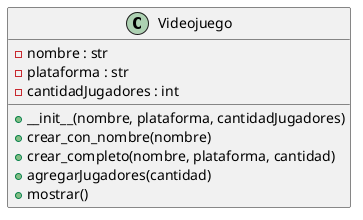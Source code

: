 @startuml
class Videojuego {
    - nombre : str
    - plataforma : str
    - cantidadJugadores : int
    + __init__(nombre, plataforma, cantidadJugadores)
    + crear_con_nombre(nombre)
    + crear_completo(nombre, plataforma, cantidad)
    + agregarJugadores(cantidad)
    + mostrar()
}
@enduml
